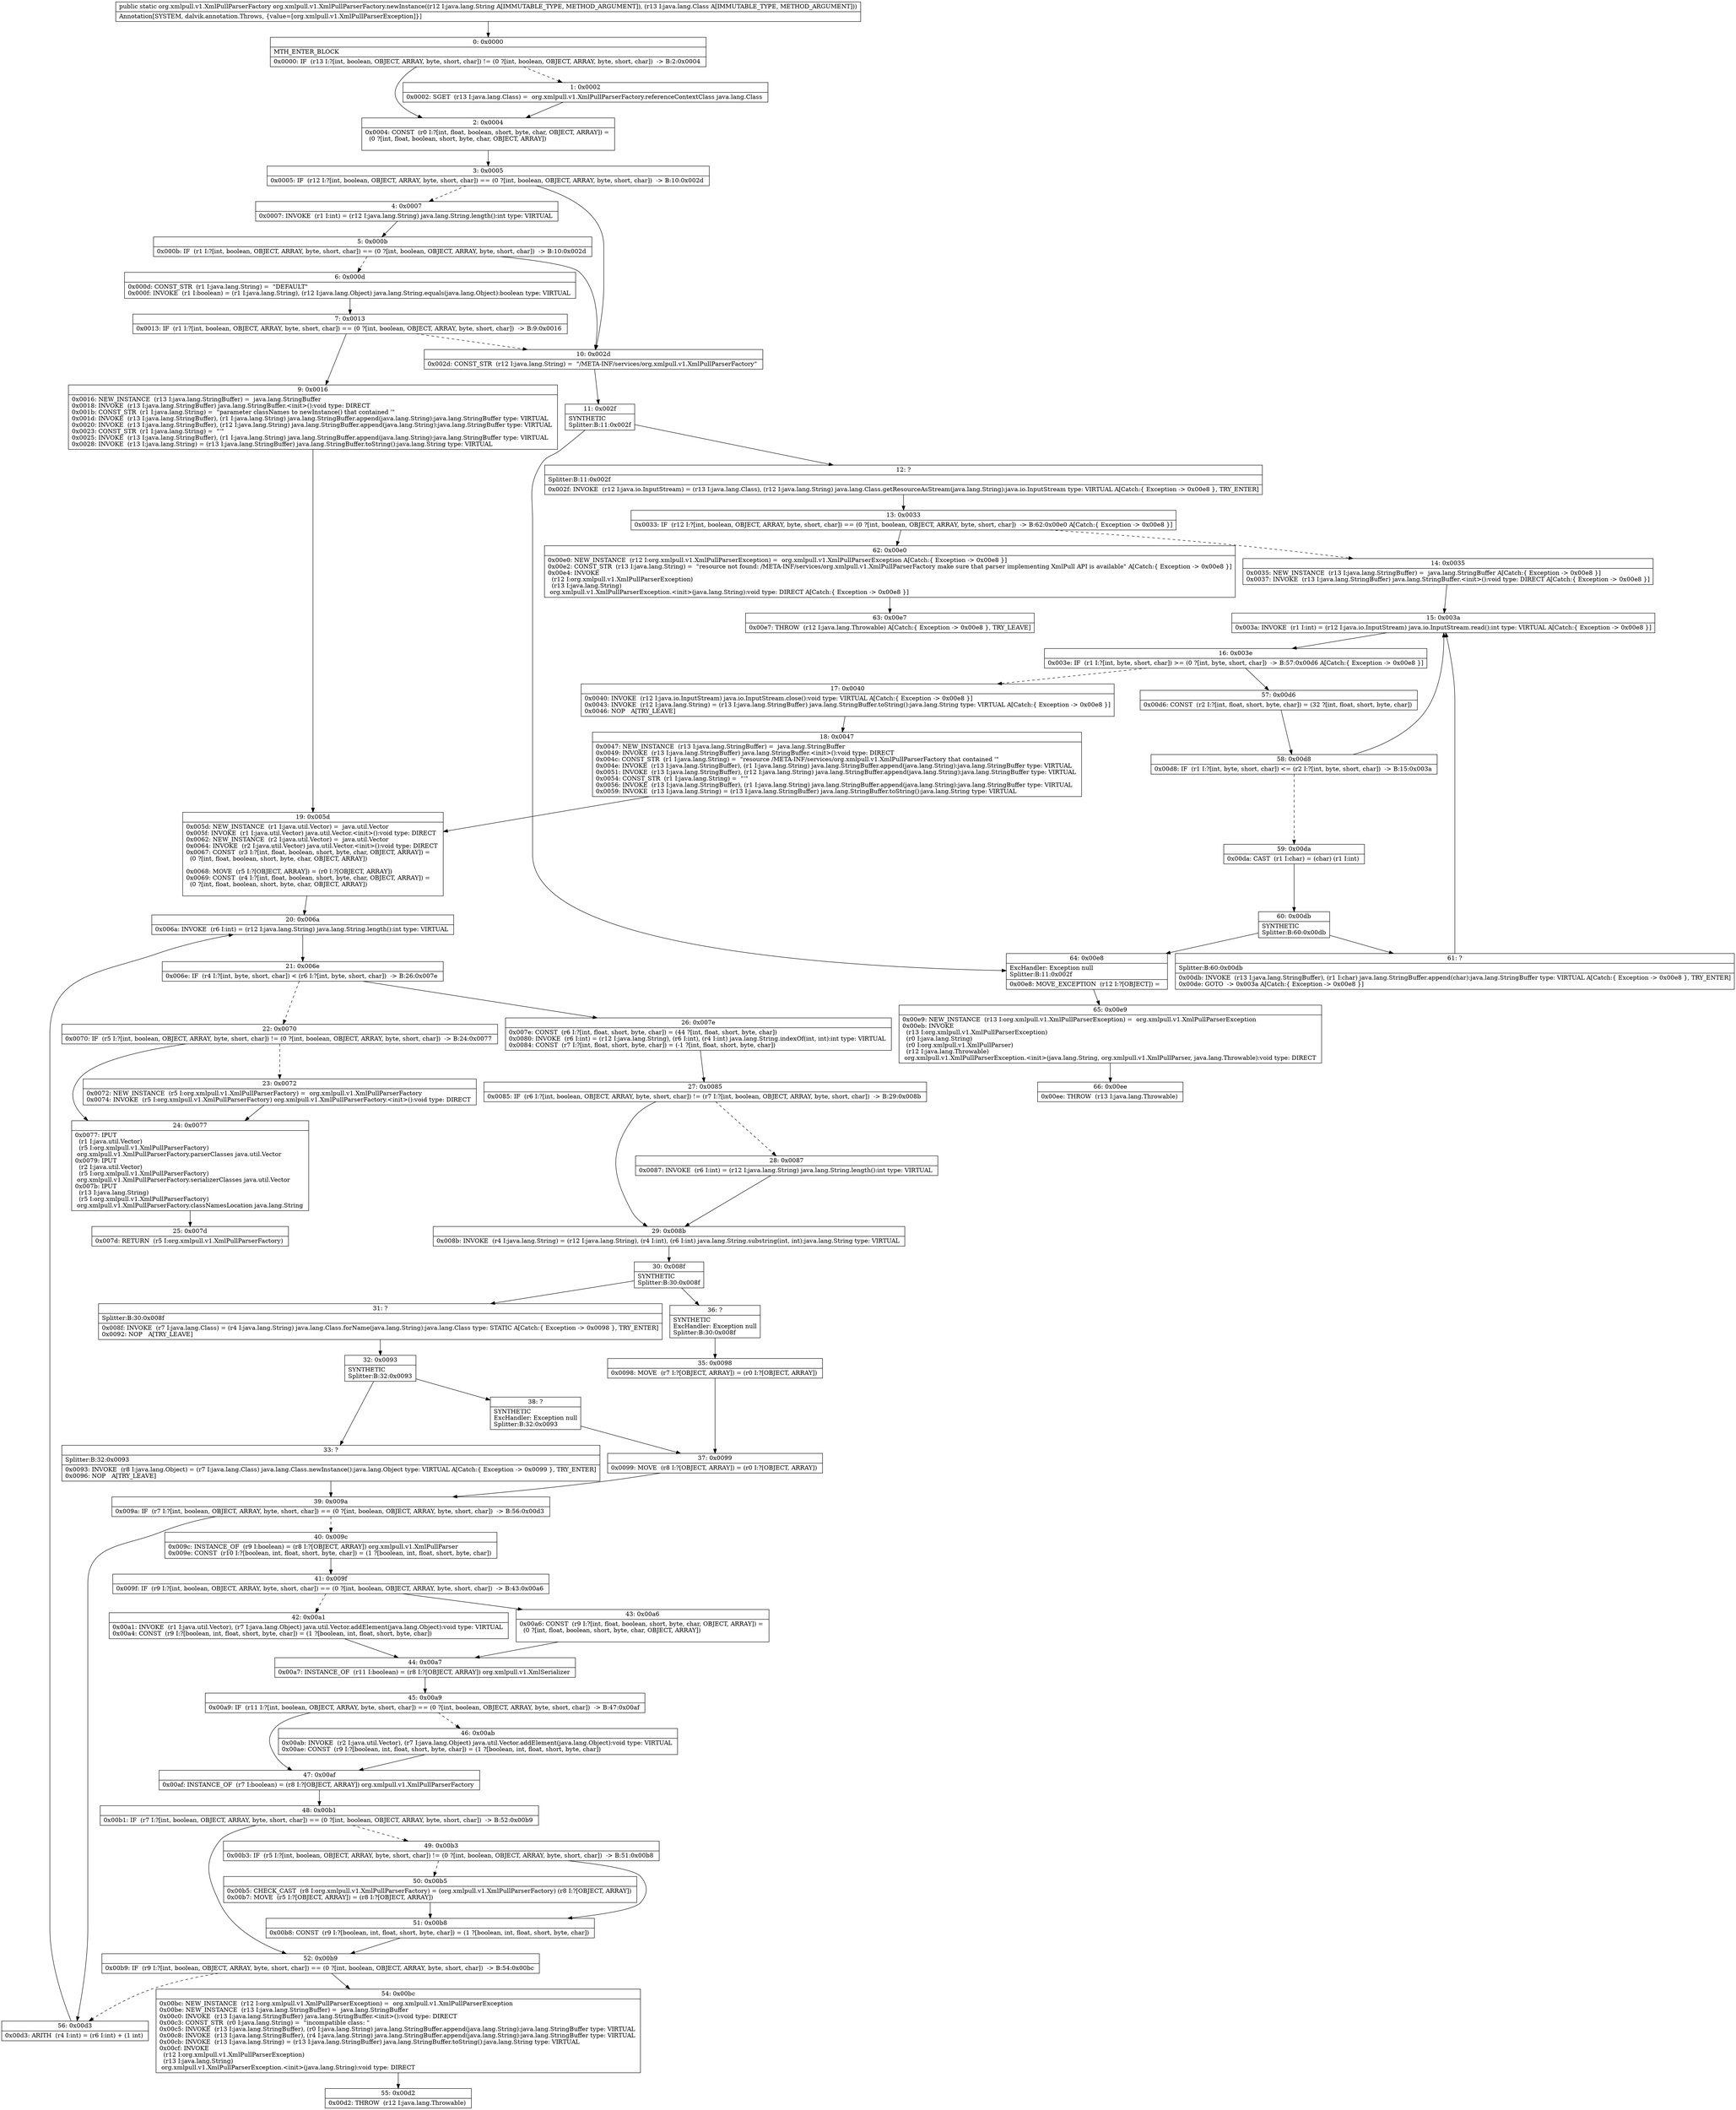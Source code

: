 digraph "CFG fororg.xmlpull.v1.XmlPullParserFactory.newInstance(Ljava\/lang\/String;Ljava\/lang\/Class;)Lorg\/xmlpull\/v1\/XmlPullParserFactory;" {
Node_0 [shape=record,label="{0\:\ 0x0000|MTH_ENTER_BLOCK\l|0x0000: IF  (r13 I:?[int, boolean, OBJECT, ARRAY, byte, short, char]) != (0 ?[int, boolean, OBJECT, ARRAY, byte, short, char])  \-\> B:2:0x0004 \l}"];
Node_1 [shape=record,label="{1\:\ 0x0002|0x0002: SGET  (r13 I:java.lang.Class) =  org.xmlpull.v1.XmlPullParserFactory.referenceContextClass java.lang.Class \l}"];
Node_2 [shape=record,label="{2\:\ 0x0004|0x0004: CONST  (r0 I:?[int, float, boolean, short, byte, char, OBJECT, ARRAY]) = \l  (0 ?[int, float, boolean, short, byte, char, OBJECT, ARRAY])\l \l}"];
Node_3 [shape=record,label="{3\:\ 0x0005|0x0005: IF  (r12 I:?[int, boolean, OBJECT, ARRAY, byte, short, char]) == (0 ?[int, boolean, OBJECT, ARRAY, byte, short, char])  \-\> B:10:0x002d \l}"];
Node_4 [shape=record,label="{4\:\ 0x0007|0x0007: INVOKE  (r1 I:int) = (r12 I:java.lang.String) java.lang.String.length():int type: VIRTUAL \l}"];
Node_5 [shape=record,label="{5\:\ 0x000b|0x000b: IF  (r1 I:?[int, boolean, OBJECT, ARRAY, byte, short, char]) == (0 ?[int, boolean, OBJECT, ARRAY, byte, short, char])  \-\> B:10:0x002d \l}"];
Node_6 [shape=record,label="{6\:\ 0x000d|0x000d: CONST_STR  (r1 I:java.lang.String) =  \"DEFAULT\" \l0x000f: INVOKE  (r1 I:boolean) = (r1 I:java.lang.String), (r12 I:java.lang.Object) java.lang.String.equals(java.lang.Object):boolean type: VIRTUAL \l}"];
Node_7 [shape=record,label="{7\:\ 0x0013|0x0013: IF  (r1 I:?[int, boolean, OBJECT, ARRAY, byte, short, char]) == (0 ?[int, boolean, OBJECT, ARRAY, byte, short, char])  \-\> B:9:0x0016 \l}"];
Node_9 [shape=record,label="{9\:\ 0x0016|0x0016: NEW_INSTANCE  (r13 I:java.lang.StringBuffer) =  java.lang.StringBuffer \l0x0018: INVOKE  (r13 I:java.lang.StringBuffer) java.lang.StringBuffer.\<init\>():void type: DIRECT \l0x001b: CONST_STR  (r1 I:java.lang.String) =  \"parameter classNames to newInstance() that contained '\" \l0x001d: INVOKE  (r13 I:java.lang.StringBuffer), (r1 I:java.lang.String) java.lang.StringBuffer.append(java.lang.String):java.lang.StringBuffer type: VIRTUAL \l0x0020: INVOKE  (r13 I:java.lang.StringBuffer), (r12 I:java.lang.String) java.lang.StringBuffer.append(java.lang.String):java.lang.StringBuffer type: VIRTUAL \l0x0023: CONST_STR  (r1 I:java.lang.String) =  \"'\" \l0x0025: INVOKE  (r13 I:java.lang.StringBuffer), (r1 I:java.lang.String) java.lang.StringBuffer.append(java.lang.String):java.lang.StringBuffer type: VIRTUAL \l0x0028: INVOKE  (r13 I:java.lang.String) = (r13 I:java.lang.StringBuffer) java.lang.StringBuffer.toString():java.lang.String type: VIRTUAL \l}"];
Node_10 [shape=record,label="{10\:\ 0x002d|0x002d: CONST_STR  (r12 I:java.lang.String) =  \"\/META\-INF\/services\/org.xmlpull.v1.XmlPullParserFactory\" \l}"];
Node_11 [shape=record,label="{11\:\ 0x002f|SYNTHETIC\lSplitter:B:11:0x002f\l}"];
Node_12 [shape=record,label="{12\:\ ?|Splitter:B:11:0x002f\l|0x002f: INVOKE  (r12 I:java.io.InputStream) = (r13 I:java.lang.Class), (r12 I:java.lang.String) java.lang.Class.getResourceAsStream(java.lang.String):java.io.InputStream type: VIRTUAL A[Catch:\{ Exception \-\> 0x00e8 \}, TRY_ENTER]\l}"];
Node_13 [shape=record,label="{13\:\ 0x0033|0x0033: IF  (r12 I:?[int, boolean, OBJECT, ARRAY, byte, short, char]) == (0 ?[int, boolean, OBJECT, ARRAY, byte, short, char])  \-\> B:62:0x00e0 A[Catch:\{ Exception \-\> 0x00e8 \}]\l}"];
Node_14 [shape=record,label="{14\:\ 0x0035|0x0035: NEW_INSTANCE  (r13 I:java.lang.StringBuffer) =  java.lang.StringBuffer A[Catch:\{ Exception \-\> 0x00e8 \}]\l0x0037: INVOKE  (r13 I:java.lang.StringBuffer) java.lang.StringBuffer.\<init\>():void type: DIRECT A[Catch:\{ Exception \-\> 0x00e8 \}]\l}"];
Node_15 [shape=record,label="{15\:\ 0x003a|0x003a: INVOKE  (r1 I:int) = (r12 I:java.io.InputStream) java.io.InputStream.read():int type: VIRTUAL A[Catch:\{ Exception \-\> 0x00e8 \}]\l}"];
Node_16 [shape=record,label="{16\:\ 0x003e|0x003e: IF  (r1 I:?[int, byte, short, char]) \>= (0 ?[int, byte, short, char])  \-\> B:57:0x00d6 A[Catch:\{ Exception \-\> 0x00e8 \}]\l}"];
Node_17 [shape=record,label="{17\:\ 0x0040|0x0040: INVOKE  (r12 I:java.io.InputStream) java.io.InputStream.close():void type: VIRTUAL A[Catch:\{ Exception \-\> 0x00e8 \}]\l0x0043: INVOKE  (r12 I:java.lang.String) = (r13 I:java.lang.StringBuffer) java.lang.StringBuffer.toString():java.lang.String type: VIRTUAL A[Catch:\{ Exception \-\> 0x00e8 \}]\l0x0046: NOP   A[TRY_LEAVE]\l}"];
Node_18 [shape=record,label="{18\:\ 0x0047|0x0047: NEW_INSTANCE  (r13 I:java.lang.StringBuffer) =  java.lang.StringBuffer \l0x0049: INVOKE  (r13 I:java.lang.StringBuffer) java.lang.StringBuffer.\<init\>():void type: DIRECT \l0x004c: CONST_STR  (r1 I:java.lang.String) =  \"resource \/META\-INF\/services\/org.xmlpull.v1.XmlPullParserFactory that contained '\" \l0x004e: INVOKE  (r13 I:java.lang.StringBuffer), (r1 I:java.lang.String) java.lang.StringBuffer.append(java.lang.String):java.lang.StringBuffer type: VIRTUAL \l0x0051: INVOKE  (r13 I:java.lang.StringBuffer), (r12 I:java.lang.String) java.lang.StringBuffer.append(java.lang.String):java.lang.StringBuffer type: VIRTUAL \l0x0054: CONST_STR  (r1 I:java.lang.String) =  \"'\" \l0x0056: INVOKE  (r13 I:java.lang.StringBuffer), (r1 I:java.lang.String) java.lang.StringBuffer.append(java.lang.String):java.lang.StringBuffer type: VIRTUAL \l0x0059: INVOKE  (r13 I:java.lang.String) = (r13 I:java.lang.StringBuffer) java.lang.StringBuffer.toString():java.lang.String type: VIRTUAL \l}"];
Node_19 [shape=record,label="{19\:\ 0x005d|0x005d: NEW_INSTANCE  (r1 I:java.util.Vector) =  java.util.Vector \l0x005f: INVOKE  (r1 I:java.util.Vector) java.util.Vector.\<init\>():void type: DIRECT \l0x0062: NEW_INSTANCE  (r2 I:java.util.Vector) =  java.util.Vector \l0x0064: INVOKE  (r2 I:java.util.Vector) java.util.Vector.\<init\>():void type: DIRECT \l0x0067: CONST  (r3 I:?[int, float, boolean, short, byte, char, OBJECT, ARRAY]) = \l  (0 ?[int, float, boolean, short, byte, char, OBJECT, ARRAY])\l \l0x0068: MOVE  (r5 I:?[OBJECT, ARRAY]) = (r0 I:?[OBJECT, ARRAY]) \l0x0069: CONST  (r4 I:?[int, float, boolean, short, byte, char, OBJECT, ARRAY]) = \l  (0 ?[int, float, boolean, short, byte, char, OBJECT, ARRAY])\l \l}"];
Node_20 [shape=record,label="{20\:\ 0x006a|0x006a: INVOKE  (r6 I:int) = (r12 I:java.lang.String) java.lang.String.length():int type: VIRTUAL \l}"];
Node_21 [shape=record,label="{21\:\ 0x006e|0x006e: IF  (r4 I:?[int, byte, short, char]) \< (r6 I:?[int, byte, short, char])  \-\> B:26:0x007e \l}"];
Node_22 [shape=record,label="{22\:\ 0x0070|0x0070: IF  (r5 I:?[int, boolean, OBJECT, ARRAY, byte, short, char]) != (0 ?[int, boolean, OBJECT, ARRAY, byte, short, char])  \-\> B:24:0x0077 \l}"];
Node_23 [shape=record,label="{23\:\ 0x0072|0x0072: NEW_INSTANCE  (r5 I:org.xmlpull.v1.XmlPullParserFactory) =  org.xmlpull.v1.XmlPullParserFactory \l0x0074: INVOKE  (r5 I:org.xmlpull.v1.XmlPullParserFactory) org.xmlpull.v1.XmlPullParserFactory.\<init\>():void type: DIRECT \l}"];
Node_24 [shape=record,label="{24\:\ 0x0077|0x0077: IPUT  \l  (r1 I:java.util.Vector)\l  (r5 I:org.xmlpull.v1.XmlPullParserFactory)\l org.xmlpull.v1.XmlPullParserFactory.parserClasses java.util.Vector \l0x0079: IPUT  \l  (r2 I:java.util.Vector)\l  (r5 I:org.xmlpull.v1.XmlPullParserFactory)\l org.xmlpull.v1.XmlPullParserFactory.serializerClasses java.util.Vector \l0x007b: IPUT  \l  (r13 I:java.lang.String)\l  (r5 I:org.xmlpull.v1.XmlPullParserFactory)\l org.xmlpull.v1.XmlPullParserFactory.classNamesLocation java.lang.String \l}"];
Node_25 [shape=record,label="{25\:\ 0x007d|0x007d: RETURN  (r5 I:org.xmlpull.v1.XmlPullParserFactory) \l}"];
Node_26 [shape=record,label="{26\:\ 0x007e|0x007e: CONST  (r6 I:?[int, float, short, byte, char]) = (44 ?[int, float, short, byte, char]) \l0x0080: INVOKE  (r6 I:int) = (r12 I:java.lang.String), (r6 I:int), (r4 I:int) java.lang.String.indexOf(int, int):int type: VIRTUAL \l0x0084: CONST  (r7 I:?[int, float, short, byte, char]) = (\-1 ?[int, float, short, byte, char]) \l}"];
Node_27 [shape=record,label="{27\:\ 0x0085|0x0085: IF  (r6 I:?[int, boolean, OBJECT, ARRAY, byte, short, char]) != (r7 I:?[int, boolean, OBJECT, ARRAY, byte, short, char])  \-\> B:29:0x008b \l}"];
Node_28 [shape=record,label="{28\:\ 0x0087|0x0087: INVOKE  (r6 I:int) = (r12 I:java.lang.String) java.lang.String.length():int type: VIRTUAL \l}"];
Node_29 [shape=record,label="{29\:\ 0x008b|0x008b: INVOKE  (r4 I:java.lang.String) = (r12 I:java.lang.String), (r4 I:int), (r6 I:int) java.lang.String.substring(int, int):java.lang.String type: VIRTUAL \l}"];
Node_30 [shape=record,label="{30\:\ 0x008f|SYNTHETIC\lSplitter:B:30:0x008f\l}"];
Node_31 [shape=record,label="{31\:\ ?|Splitter:B:30:0x008f\l|0x008f: INVOKE  (r7 I:java.lang.Class) = (r4 I:java.lang.String) java.lang.Class.forName(java.lang.String):java.lang.Class type: STATIC A[Catch:\{ Exception \-\> 0x0098 \}, TRY_ENTER]\l0x0092: NOP   A[TRY_LEAVE]\l}"];
Node_32 [shape=record,label="{32\:\ 0x0093|SYNTHETIC\lSplitter:B:32:0x0093\l}"];
Node_33 [shape=record,label="{33\:\ ?|Splitter:B:32:0x0093\l|0x0093: INVOKE  (r8 I:java.lang.Object) = (r7 I:java.lang.Class) java.lang.Class.newInstance():java.lang.Object type: VIRTUAL A[Catch:\{ Exception \-\> 0x0099 \}, TRY_ENTER]\l0x0096: NOP   A[TRY_LEAVE]\l}"];
Node_35 [shape=record,label="{35\:\ 0x0098|0x0098: MOVE  (r7 I:?[OBJECT, ARRAY]) = (r0 I:?[OBJECT, ARRAY]) \l}"];
Node_36 [shape=record,label="{36\:\ ?|SYNTHETIC\lExcHandler: Exception null\lSplitter:B:30:0x008f\l}"];
Node_37 [shape=record,label="{37\:\ 0x0099|0x0099: MOVE  (r8 I:?[OBJECT, ARRAY]) = (r0 I:?[OBJECT, ARRAY]) \l}"];
Node_38 [shape=record,label="{38\:\ ?|SYNTHETIC\lExcHandler: Exception null\lSplitter:B:32:0x0093\l}"];
Node_39 [shape=record,label="{39\:\ 0x009a|0x009a: IF  (r7 I:?[int, boolean, OBJECT, ARRAY, byte, short, char]) == (0 ?[int, boolean, OBJECT, ARRAY, byte, short, char])  \-\> B:56:0x00d3 \l}"];
Node_40 [shape=record,label="{40\:\ 0x009c|0x009c: INSTANCE_OF  (r9 I:boolean) = (r8 I:?[OBJECT, ARRAY]) org.xmlpull.v1.XmlPullParser \l0x009e: CONST  (r10 I:?[boolean, int, float, short, byte, char]) = (1 ?[boolean, int, float, short, byte, char]) \l}"];
Node_41 [shape=record,label="{41\:\ 0x009f|0x009f: IF  (r9 I:?[int, boolean, OBJECT, ARRAY, byte, short, char]) == (0 ?[int, boolean, OBJECT, ARRAY, byte, short, char])  \-\> B:43:0x00a6 \l}"];
Node_42 [shape=record,label="{42\:\ 0x00a1|0x00a1: INVOKE  (r1 I:java.util.Vector), (r7 I:java.lang.Object) java.util.Vector.addElement(java.lang.Object):void type: VIRTUAL \l0x00a4: CONST  (r9 I:?[boolean, int, float, short, byte, char]) = (1 ?[boolean, int, float, short, byte, char]) \l}"];
Node_43 [shape=record,label="{43\:\ 0x00a6|0x00a6: CONST  (r9 I:?[int, float, boolean, short, byte, char, OBJECT, ARRAY]) = \l  (0 ?[int, float, boolean, short, byte, char, OBJECT, ARRAY])\l \l}"];
Node_44 [shape=record,label="{44\:\ 0x00a7|0x00a7: INSTANCE_OF  (r11 I:boolean) = (r8 I:?[OBJECT, ARRAY]) org.xmlpull.v1.XmlSerializer \l}"];
Node_45 [shape=record,label="{45\:\ 0x00a9|0x00a9: IF  (r11 I:?[int, boolean, OBJECT, ARRAY, byte, short, char]) == (0 ?[int, boolean, OBJECT, ARRAY, byte, short, char])  \-\> B:47:0x00af \l}"];
Node_46 [shape=record,label="{46\:\ 0x00ab|0x00ab: INVOKE  (r2 I:java.util.Vector), (r7 I:java.lang.Object) java.util.Vector.addElement(java.lang.Object):void type: VIRTUAL \l0x00ae: CONST  (r9 I:?[boolean, int, float, short, byte, char]) = (1 ?[boolean, int, float, short, byte, char]) \l}"];
Node_47 [shape=record,label="{47\:\ 0x00af|0x00af: INSTANCE_OF  (r7 I:boolean) = (r8 I:?[OBJECT, ARRAY]) org.xmlpull.v1.XmlPullParserFactory \l}"];
Node_48 [shape=record,label="{48\:\ 0x00b1|0x00b1: IF  (r7 I:?[int, boolean, OBJECT, ARRAY, byte, short, char]) == (0 ?[int, boolean, OBJECT, ARRAY, byte, short, char])  \-\> B:52:0x00b9 \l}"];
Node_49 [shape=record,label="{49\:\ 0x00b3|0x00b3: IF  (r5 I:?[int, boolean, OBJECT, ARRAY, byte, short, char]) != (0 ?[int, boolean, OBJECT, ARRAY, byte, short, char])  \-\> B:51:0x00b8 \l}"];
Node_50 [shape=record,label="{50\:\ 0x00b5|0x00b5: CHECK_CAST  (r8 I:org.xmlpull.v1.XmlPullParserFactory) = (org.xmlpull.v1.XmlPullParserFactory) (r8 I:?[OBJECT, ARRAY]) \l0x00b7: MOVE  (r5 I:?[OBJECT, ARRAY]) = (r8 I:?[OBJECT, ARRAY]) \l}"];
Node_51 [shape=record,label="{51\:\ 0x00b8|0x00b8: CONST  (r9 I:?[boolean, int, float, short, byte, char]) = (1 ?[boolean, int, float, short, byte, char]) \l}"];
Node_52 [shape=record,label="{52\:\ 0x00b9|0x00b9: IF  (r9 I:?[int, boolean, OBJECT, ARRAY, byte, short, char]) == (0 ?[int, boolean, OBJECT, ARRAY, byte, short, char])  \-\> B:54:0x00bc \l}"];
Node_54 [shape=record,label="{54\:\ 0x00bc|0x00bc: NEW_INSTANCE  (r12 I:org.xmlpull.v1.XmlPullParserException) =  org.xmlpull.v1.XmlPullParserException \l0x00be: NEW_INSTANCE  (r13 I:java.lang.StringBuffer) =  java.lang.StringBuffer \l0x00c0: INVOKE  (r13 I:java.lang.StringBuffer) java.lang.StringBuffer.\<init\>():void type: DIRECT \l0x00c3: CONST_STR  (r0 I:java.lang.String) =  \"incompatible class: \" \l0x00c5: INVOKE  (r13 I:java.lang.StringBuffer), (r0 I:java.lang.String) java.lang.StringBuffer.append(java.lang.String):java.lang.StringBuffer type: VIRTUAL \l0x00c8: INVOKE  (r13 I:java.lang.StringBuffer), (r4 I:java.lang.String) java.lang.StringBuffer.append(java.lang.String):java.lang.StringBuffer type: VIRTUAL \l0x00cb: INVOKE  (r13 I:java.lang.String) = (r13 I:java.lang.StringBuffer) java.lang.StringBuffer.toString():java.lang.String type: VIRTUAL \l0x00cf: INVOKE  \l  (r12 I:org.xmlpull.v1.XmlPullParserException)\l  (r13 I:java.lang.String)\l org.xmlpull.v1.XmlPullParserException.\<init\>(java.lang.String):void type: DIRECT \l}"];
Node_55 [shape=record,label="{55\:\ 0x00d2|0x00d2: THROW  (r12 I:java.lang.Throwable) \l}"];
Node_56 [shape=record,label="{56\:\ 0x00d3|0x00d3: ARITH  (r4 I:int) = (r6 I:int) + (1 int) \l}"];
Node_57 [shape=record,label="{57\:\ 0x00d6|0x00d6: CONST  (r2 I:?[int, float, short, byte, char]) = (32 ?[int, float, short, byte, char]) \l}"];
Node_58 [shape=record,label="{58\:\ 0x00d8|0x00d8: IF  (r1 I:?[int, byte, short, char]) \<= (r2 I:?[int, byte, short, char])  \-\> B:15:0x003a \l}"];
Node_59 [shape=record,label="{59\:\ 0x00da|0x00da: CAST  (r1 I:char) = (char) (r1 I:int) \l}"];
Node_60 [shape=record,label="{60\:\ 0x00db|SYNTHETIC\lSplitter:B:60:0x00db\l}"];
Node_61 [shape=record,label="{61\:\ ?|Splitter:B:60:0x00db\l|0x00db: INVOKE  (r13 I:java.lang.StringBuffer), (r1 I:char) java.lang.StringBuffer.append(char):java.lang.StringBuffer type: VIRTUAL A[Catch:\{ Exception \-\> 0x00e8 \}, TRY_ENTER]\l0x00de: GOTO  \-\> 0x003a A[Catch:\{ Exception \-\> 0x00e8 \}]\l}"];
Node_62 [shape=record,label="{62\:\ 0x00e0|0x00e0: NEW_INSTANCE  (r12 I:org.xmlpull.v1.XmlPullParserException) =  org.xmlpull.v1.XmlPullParserException A[Catch:\{ Exception \-\> 0x00e8 \}]\l0x00e2: CONST_STR  (r13 I:java.lang.String) =  \"resource not found: \/META\-INF\/services\/org.xmlpull.v1.XmlPullParserFactory make sure that parser implementing XmlPull API is available\" A[Catch:\{ Exception \-\> 0x00e8 \}]\l0x00e4: INVOKE  \l  (r12 I:org.xmlpull.v1.XmlPullParserException)\l  (r13 I:java.lang.String)\l org.xmlpull.v1.XmlPullParserException.\<init\>(java.lang.String):void type: DIRECT A[Catch:\{ Exception \-\> 0x00e8 \}]\l}"];
Node_63 [shape=record,label="{63\:\ 0x00e7|0x00e7: THROW  (r12 I:java.lang.Throwable) A[Catch:\{ Exception \-\> 0x00e8 \}, TRY_LEAVE]\l}"];
Node_64 [shape=record,label="{64\:\ 0x00e8|ExcHandler: Exception null\lSplitter:B:11:0x002f\l|0x00e8: MOVE_EXCEPTION  (r12 I:?[OBJECT]) =  \l}"];
Node_65 [shape=record,label="{65\:\ 0x00e9|0x00e9: NEW_INSTANCE  (r13 I:org.xmlpull.v1.XmlPullParserException) =  org.xmlpull.v1.XmlPullParserException \l0x00eb: INVOKE  \l  (r13 I:org.xmlpull.v1.XmlPullParserException)\l  (r0 I:java.lang.String)\l  (r0 I:org.xmlpull.v1.XmlPullParser)\l  (r12 I:java.lang.Throwable)\l org.xmlpull.v1.XmlPullParserException.\<init\>(java.lang.String, org.xmlpull.v1.XmlPullParser, java.lang.Throwable):void type: DIRECT \l}"];
Node_66 [shape=record,label="{66\:\ 0x00ee|0x00ee: THROW  (r13 I:java.lang.Throwable) \l}"];
MethodNode[shape=record,label="{public static org.xmlpull.v1.XmlPullParserFactory org.xmlpull.v1.XmlPullParserFactory.newInstance((r12 I:java.lang.String A[IMMUTABLE_TYPE, METHOD_ARGUMENT]), (r13 I:java.lang.Class A[IMMUTABLE_TYPE, METHOD_ARGUMENT]))  | Annotation[SYSTEM, dalvik.annotation.Throws, \{value=[org.xmlpull.v1.XmlPullParserException]\}]\l}"];
MethodNode -> Node_0;
Node_0 -> Node_1[style=dashed];
Node_0 -> Node_2;
Node_1 -> Node_2;
Node_2 -> Node_3;
Node_3 -> Node_4[style=dashed];
Node_3 -> Node_10;
Node_4 -> Node_5;
Node_5 -> Node_6[style=dashed];
Node_5 -> Node_10;
Node_6 -> Node_7;
Node_7 -> Node_9;
Node_7 -> Node_10[style=dashed];
Node_9 -> Node_19;
Node_10 -> Node_11;
Node_11 -> Node_12;
Node_11 -> Node_64;
Node_12 -> Node_13;
Node_13 -> Node_14[style=dashed];
Node_13 -> Node_62;
Node_14 -> Node_15;
Node_15 -> Node_16;
Node_16 -> Node_17[style=dashed];
Node_16 -> Node_57;
Node_17 -> Node_18;
Node_18 -> Node_19;
Node_19 -> Node_20;
Node_20 -> Node_21;
Node_21 -> Node_22[style=dashed];
Node_21 -> Node_26;
Node_22 -> Node_23[style=dashed];
Node_22 -> Node_24;
Node_23 -> Node_24;
Node_24 -> Node_25;
Node_26 -> Node_27;
Node_27 -> Node_28[style=dashed];
Node_27 -> Node_29;
Node_28 -> Node_29;
Node_29 -> Node_30;
Node_30 -> Node_31;
Node_30 -> Node_36;
Node_31 -> Node_32;
Node_32 -> Node_33;
Node_32 -> Node_38;
Node_33 -> Node_39;
Node_35 -> Node_37;
Node_36 -> Node_35;
Node_37 -> Node_39;
Node_38 -> Node_37;
Node_39 -> Node_40[style=dashed];
Node_39 -> Node_56;
Node_40 -> Node_41;
Node_41 -> Node_42[style=dashed];
Node_41 -> Node_43;
Node_42 -> Node_44;
Node_43 -> Node_44;
Node_44 -> Node_45;
Node_45 -> Node_46[style=dashed];
Node_45 -> Node_47;
Node_46 -> Node_47;
Node_47 -> Node_48;
Node_48 -> Node_49[style=dashed];
Node_48 -> Node_52;
Node_49 -> Node_50[style=dashed];
Node_49 -> Node_51;
Node_50 -> Node_51;
Node_51 -> Node_52;
Node_52 -> Node_54;
Node_52 -> Node_56[style=dashed];
Node_54 -> Node_55;
Node_56 -> Node_20;
Node_57 -> Node_58;
Node_58 -> Node_15;
Node_58 -> Node_59[style=dashed];
Node_59 -> Node_60;
Node_60 -> Node_61;
Node_60 -> Node_64;
Node_61 -> Node_15;
Node_62 -> Node_63;
Node_64 -> Node_65;
Node_65 -> Node_66;
}


